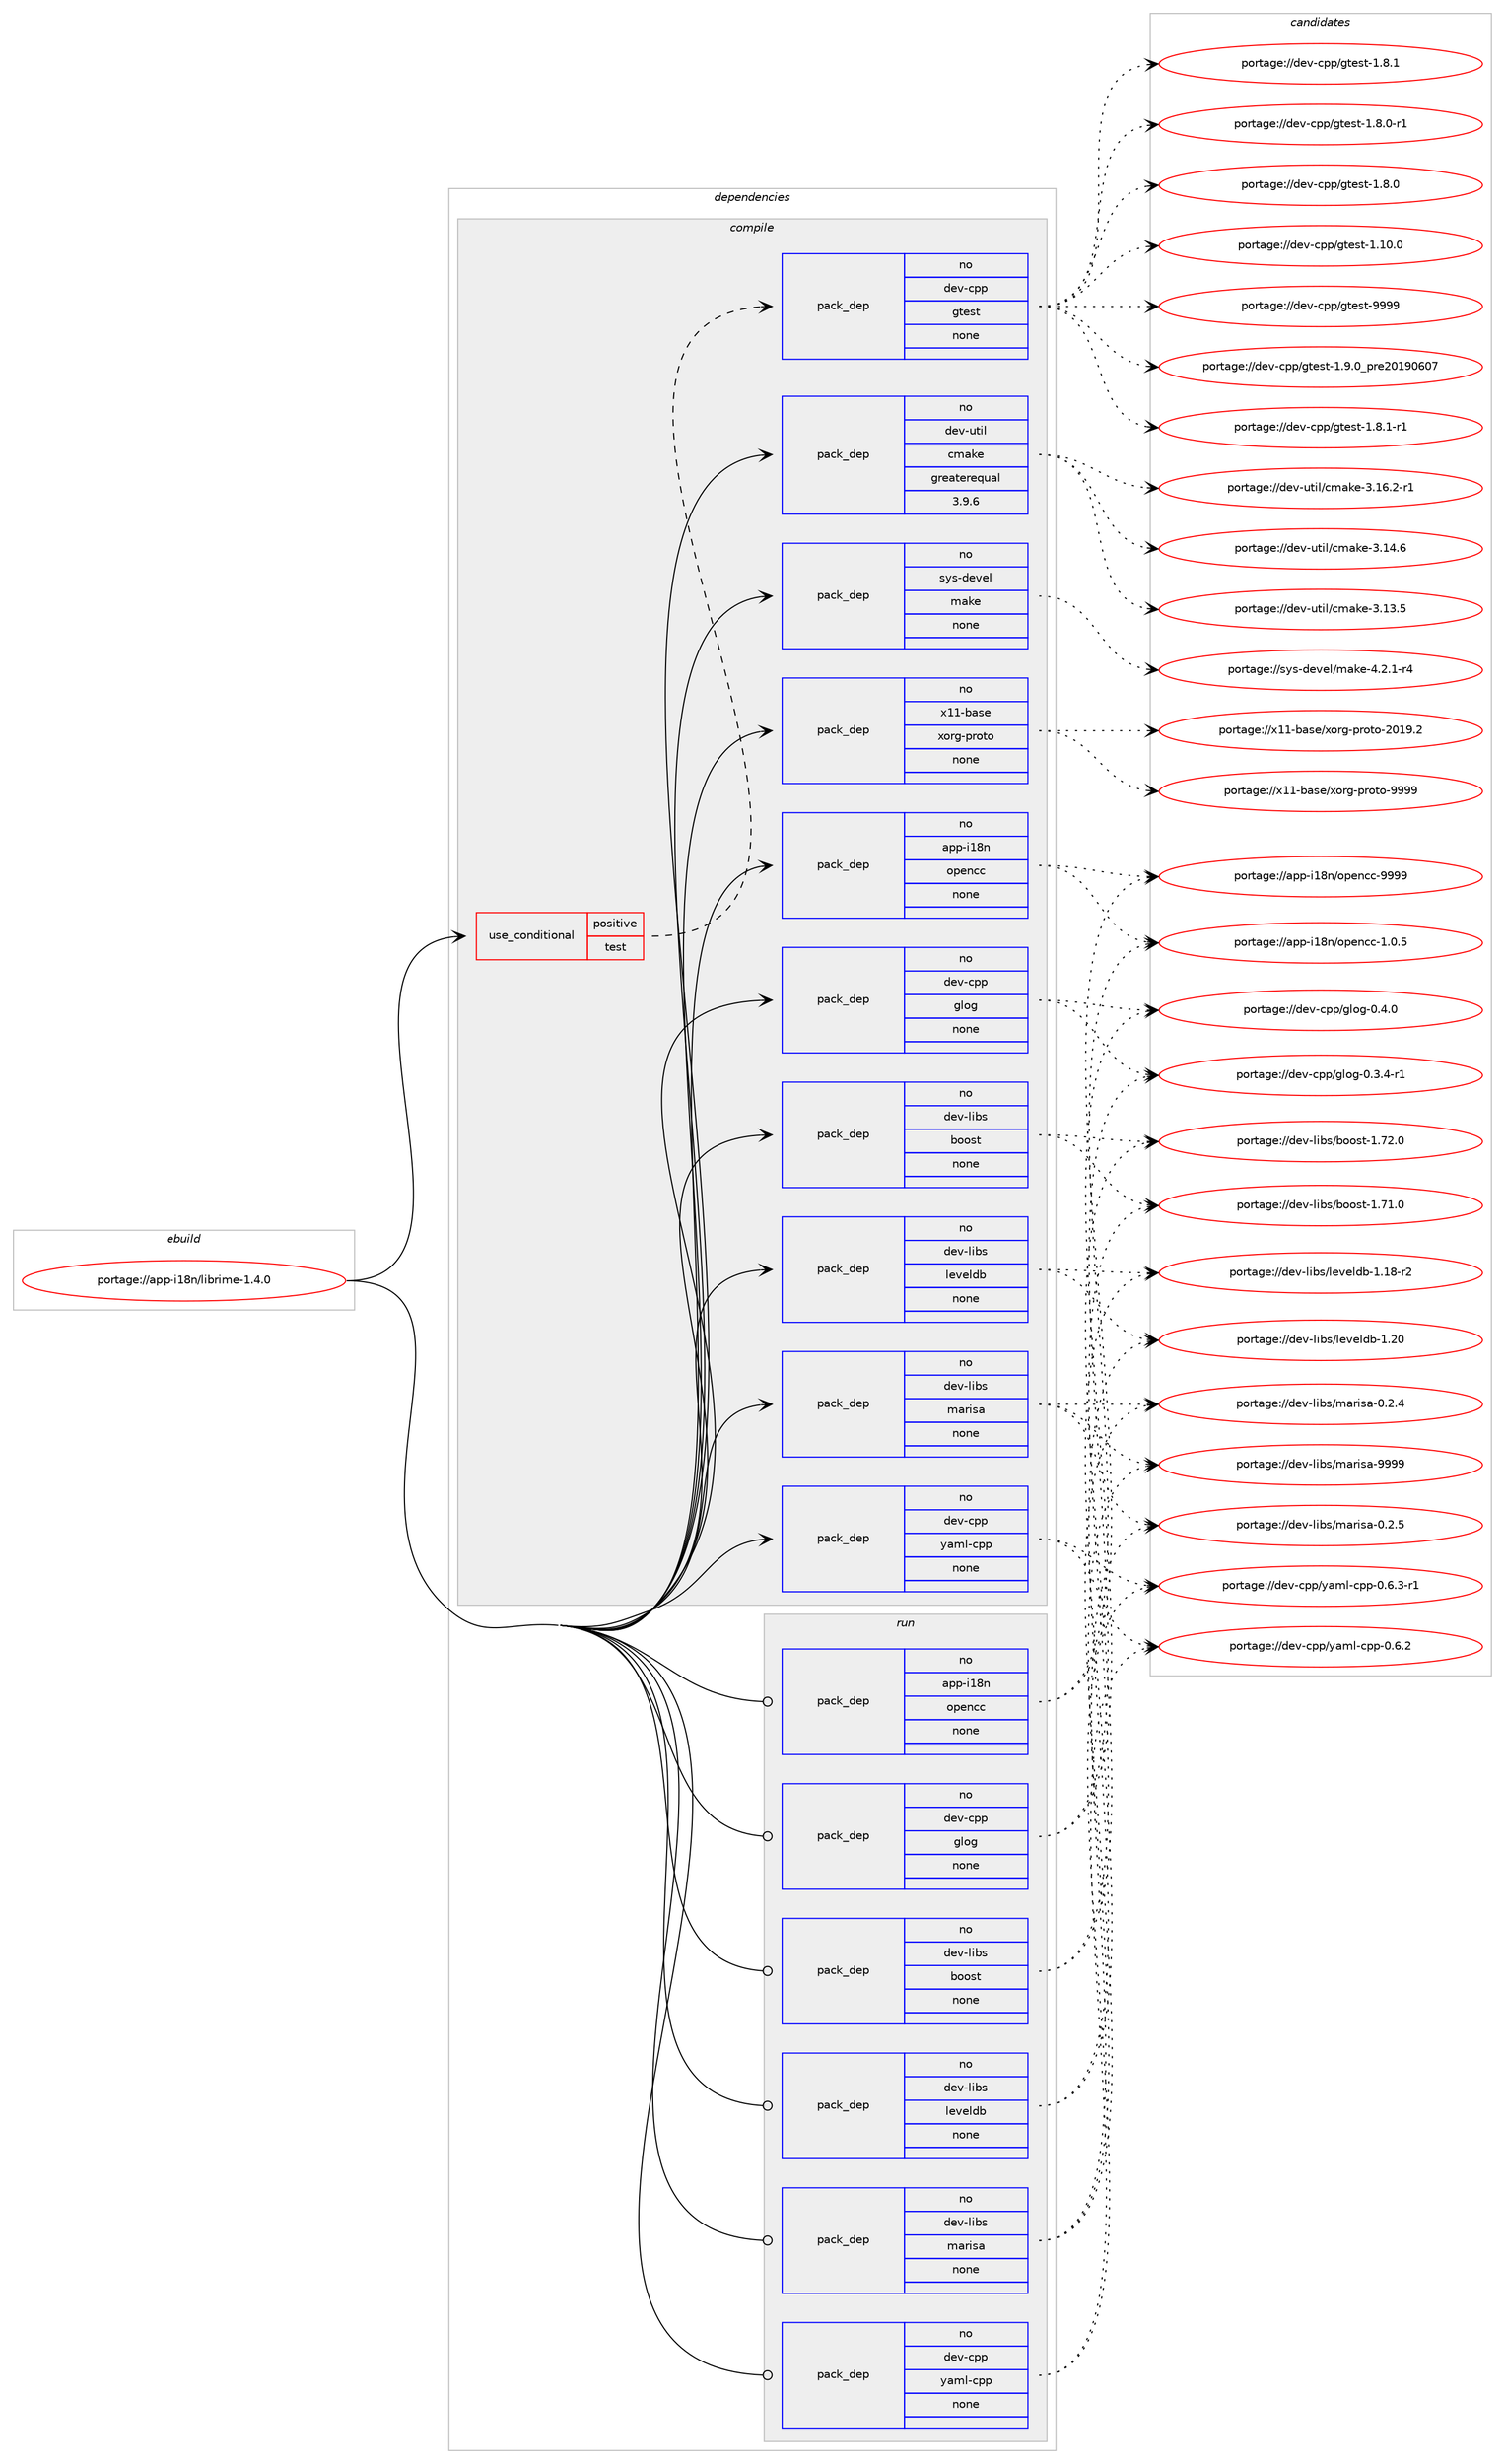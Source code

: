 digraph prolog {

# *************
# Graph options
# *************

newrank=true;
concentrate=true;
compound=true;
graph [rankdir=LR,fontname=Helvetica,fontsize=10,ranksep=1.5];#, ranksep=2.5, nodesep=0.2];
edge  [arrowhead=vee];
node  [fontname=Helvetica,fontsize=10];

# **********
# The ebuild
# **********

subgraph cluster_leftcol {
color=gray;
rank=same;
label=<<i>ebuild</i>>;
id [label="portage://app-i18n/librime-1.4.0", color=red, width=4, href="../app-i18n/librime-1.4.0.svg"];
}

# ****************
# The dependencies
# ****************

subgraph cluster_midcol {
color=gray;
label=<<i>dependencies</i>>;
subgraph cluster_compile {
fillcolor="#eeeeee";
style=filled;
label=<<i>compile</i>>;
subgraph cond144700 {
dependency617575 [label=<<TABLE BORDER="0" CELLBORDER="1" CELLSPACING="0" CELLPADDING="4"><TR><TD ROWSPAN="3" CELLPADDING="10">use_conditional</TD></TR><TR><TD>positive</TD></TR><TR><TD>test</TD></TR></TABLE>>, shape=none, color=red];
subgraph pack464588 {
dependency617576 [label=<<TABLE BORDER="0" CELLBORDER="1" CELLSPACING="0" CELLPADDING="4" WIDTH="220"><TR><TD ROWSPAN="6" CELLPADDING="30">pack_dep</TD></TR><TR><TD WIDTH="110">no</TD></TR><TR><TD>dev-cpp</TD></TR><TR><TD>gtest</TD></TR><TR><TD>none</TD></TR><TR><TD></TD></TR></TABLE>>, shape=none, color=blue];
}
dependency617575:e -> dependency617576:w [weight=20,style="dashed",arrowhead="vee"];
}
id:e -> dependency617575:w [weight=20,style="solid",arrowhead="vee"];
subgraph pack464589 {
dependency617577 [label=<<TABLE BORDER="0" CELLBORDER="1" CELLSPACING="0" CELLPADDING="4" WIDTH="220"><TR><TD ROWSPAN="6" CELLPADDING="30">pack_dep</TD></TR><TR><TD WIDTH="110">no</TD></TR><TR><TD>app-i18n</TD></TR><TR><TD>opencc</TD></TR><TR><TD>none</TD></TR><TR><TD></TD></TR></TABLE>>, shape=none, color=blue];
}
id:e -> dependency617577:w [weight=20,style="solid",arrowhead="vee"];
subgraph pack464590 {
dependency617578 [label=<<TABLE BORDER="0" CELLBORDER="1" CELLSPACING="0" CELLPADDING="4" WIDTH="220"><TR><TD ROWSPAN="6" CELLPADDING="30">pack_dep</TD></TR><TR><TD WIDTH="110">no</TD></TR><TR><TD>dev-cpp</TD></TR><TR><TD>glog</TD></TR><TR><TD>none</TD></TR><TR><TD></TD></TR></TABLE>>, shape=none, color=blue];
}
id:e -> dependency617578:w [weight=20,style="solid",arrowhead="vee"];
subgraph pack464591 {
dependency617579 [label=<<TABLE BORDER="0" CELLBORDER="1" CELLSPACING="0" CELLPADDING="4" WIDTH="220"><TR><TD ROWSPAN="6" CELLPADDING="30">pack_dep</TD></TR><TR><TD WIDTH="110">no</TD></TR><TR><TD>dev-cpp</TD></TR><TR><TD>yaml-cpp</TD></TR><TR><TD>none</TD></TR><TR><TD></TD></TR></TABLE>>, shape=none, color=blue];
}
id:e -> dependency617579:w [weight=20,style="solid",arrowhead="vee"];
subgraph pack464592 {
dependency617580 [label=<<TABLE BORDER="0" CELLBORDER="1" CELLSPACING="0" CELLPADDING="4" WIDTH="220"><TR><TD ROWSPAN="6" CELLPADDING="30">pack_dep</TD></TR><TR><TD WIDTH="110">no</TD></TR><TR><TD>dev-libs</TD></TR><TR><TD>boost</TD></TR><TR><TD>none</TD></TR><TR><TD></TD></TR></TABLE>>, shape=none, color=blue];
}
id:e -> dependency617580:w [weight=20,style="solid",arrowhead="vee"];
subgraph pack464593 {
dependency617581 [label=<<TABLE BORDER="0" CELLBORDER="1" CELLSPACING="0" CELLPADDING="4" WIDTH="220"><TR><TD ROWSPAN="6" CELLPADDING="30">pack_dep</TD></TR><TR><TD WIDTH="110">no</TD></TR><TR><TD>dev-libs</TD></TR><TR><TD>leveldb</TD></TR><TR><TD>none</TD></TR><TR><TD></TD></TR></TABLE>>, shape=none, color=blue];
}
id:e -> dependency617581:w [weight=20,style="solid",arrowhead="vee"];
subgraph pack464594 {
dependency617582 [label=<<TABLE BORDER="0" CELLBORDER="1" CELLSPACING="0" CELLPADDING="4" WIDTH="220"><TR><TD ROWSPAN="6" CELLPADDING="30">pack_dep</TD></TR><TR><TD WIDTH="110">no</TD></TR><TR><TD>dev-libs</TD></TR><TR><TD>marisa</TD></TR><TR><TD>none</TD></TR><TR><TD></TD></TR></TABLE>>, shape=none, color=blue];
}
id:e -> dependency617582:w [weight=20,style="solid",arrowhead="vee"];
subgraph pack464595 {
dependency617583 [label=<<TABLE BORDER="0" CELLBORDER="1" CELLSPACING="0" CELLPADDING="4" WIDTH="220"><TR><TD ROWSPAN="6" CELLPADDING="30">pack_dep</TD></TR><TR><TD WIDTH="110">no</TD></TR><TR><TD>dev-util</TD></TR><TR><TD>cmake</TD></TR><TR><TD>greaterequal</TD></TR><TR><TD>3.9.6</TD></TR></TABLE>>, shape=none, color=blue];
}
id:e -> dependency617583:w [weight=20,style="solid",arrowhead="vee"];
subgraph pack464596 {
dependency617584 [label=<<TABLE BORDER="0" CELLBORDER="1" CELLSPACING="0" CELLPADDING="4" WIDTH="220"><TR><TD ROWSPAN="6" CELLPADDING="30">pack_dep</TD></TR><TR><TD WIDTH="110">no</TD></TR><TR><TD>sys-devel</TD></TR><TR><TD>make</TD></TR><TR><TD>none</TD></TR><TR><TD></TD></TR></TABLE>>, shape=none, color=blue];
}
id:e -> dependency617584:w [weight=20,style="solid",arrowhead="vee"];
subgraph pack464597 {
dependency617585 [label=<<TABLE BORDER="0" CELLBORDER="1" CELLSPACING="0" CELLPADDING="4" WIDTH="220"><TR><TD ROWSPAN="6" CELLPADDING="30">pack_dep</TD></TR><TR><TD WIDTH="110">no</TD></TR><TR><TD>x11-base</TD></TR><TR><TD>xorg-proto</TD></TR><TR><TD>none</TD></TR><TR><TD></TD></TR></TABLE>>, shape=none, color=blue];
}
id:e -> dependency617585:w [weight=20,style="solid",arrowhead="vee"];
}
subgraph cluster_compileandrun {
fillcolor="#eeeeee";
style=filled;
label=<<i>compile and run</i>>;
}
subgraph cluster_run {
fillcolor="#eeeeee";
style=filled;
label=<<i>run</i>>;
subgraph pack464598 {
dependency617586 [label=<<TABLE BORDER="0" CELLBORDER="1" CELLSPACING="0" CELLPADDING="4" WIDTH="220"><TR><TD ROWSPAN="6" CELLPADDING="30">pack_dep</TD></TR><TR><TD WIDTH="110">no</TD></TR><TR><TD>app-i18n</TD></TR><TR><TD>opencc</TD></TR><TR><TD>none</TD></TR><TR><TD></TD></TR></TABLE>>, shape=none, color=blue];
}
id:e -> dependency617586:w [weight=20,style="solid",arrowhead="odot"];
subgraph pack464599 {
dependency617587 [label=<<TABLE BORDER="0" CELLBORDER="1" CELLSPACING="0" CELLPADDING="4" WIDTH="220"><TR><TD ROWSPAN="6" CELLPADDING="30">pack_dep</TD></TR><TR><TD WIDTH="110">no</TD></TR><TR><TD>dev-cpp</TD></TR><TR><TD>glog</TD></TR><TR><TD>none</TD></TR><TR><TD></TD></TR></TABLE>>, shape=none, color=blue];
}
id:e -> dependency617587:w [weight=20,style="solid",arrowhead="odot"];
subgraph pack464600 {
dependency617588 [label=<<TABLE BORDER="0" CELLBORDER="1" CELLSPACING="0" CELLPADDING="4" WIDTH="220"><TR><TD ROWSPAN="6" CELLPADDING="30">pack_dep</TD></TR><TR><TD WIDTH="110">no</TD></TR><TR><TD>dev-cpp</TD></TR><TR><TD>yaml-cpp</TD></TR><TR><TD>none</TD></TR><TR><TD></TD></TR></TABLE>>, shape=none, color=blue];
}
id:e -> dependency617588:w [weight=20,style="solid",arrowhead="odot"];
subgraph pack464601 {
dependency617589 [label=<<TABLE BORDER="0" CELLBORDER="1" CELLSPACING="0" CELLPADDING="4" WIDTH="220"><TR><TD ROWSPAN="6" CELLPADDING="30">pack_dep</TD></TR><TR><TD WIDTH="110">no</TD></TR><TR><TD>dev-libs</TD></TR><TR><TD>boost</TD></TR><TR><TD>none</TD></TR><TR><TD></TD></TR></TABLE>>, shape=none, color=blue];
}
id:e -> dependency617589:w [weight=20,style="solid",arrowhead="odot"];
subgraph pack464602 {
dependency617590 [label=<<TABLE BORDER="0" CELLBORDER="1" CELLSPACING="0" CELLPADDING="4" WIDTH="220"><TR><TD ROWSPAN="6" CELLPADDING="30">pack_dep</TD></TR><TR><TD WIDTH="110">no</TD></TR><TR><TD>dev-libs</TD></TR><TR><TD>leveldb</TD></TR><TR><TD>none</TD></TR><TR><TD></TD></TR></TABLE>>, shape=none, color=blue];
}
id:e -> dependency617590:w [weight=20,style="solid",arrowhead="odot"];
subgraph pack464603 {
dependency617591 [label=<<TABLE BORDER="0" CELLBORDER="1" CELLSPACING="0" CELLPADDING="4" WIDTH="220"><TR><TD ROWSPAN="6" CELLPADDING="30">pack_dep</TD></TR><TR><TD WIDTH="110">no</TD></TR><TR><TD>dev-libs</TD></TR><TR><TD>marisa</TD></TR><TR><TD>none</TD></TR><TR><TD></TD></TR></TABLE>>, shape=none, color=blue];
}
id:e -> dependency617591:w [weight=20,style="solid",arrowhead="odot"];
}
}

# **************
# The candidates
# **************

subgraph cluster_choices {
rank=same;
color=gray;
label=<<i>candidates</i>>;

subgraph choice464588 {
color=black;
nodesep=1;
choice1001011184599112112471031161011151164557575757 [label="portage://dev-cpp/gtest-9999", color=red, width=4,href="../dev-cpp/gtest-9999.svg"];
choice100101118459911211247103116101115116454946574648951121141015048495748544855 [label="portage://dev-cpp/gtest-1.9.0_pre20190607", color=red, width=4,href="../dev-cpp/gtest-1.9.0_pre20190607.svg"];
choice1001011184599112112471031161011151164549465646494511449 [label="portage://dev-cpp/gtest-1.8.1-r1", color=red, width=4,href="../dev-cpp/gtest-1.8.1-r1.svg"];
choice100101118459911211247103116101115116454946564649 [label="portage://dev-cpp/gtest-1.8.1", color=red, width=4,href="../dev-cpp/gtest-1.8.1.svg"];
choice1001011184599112112471031161011151164549465646484511449 [label="portage://dev-cpp/gtest-1.8.0-r1", color=red, width=4,href="../dev-cpp/gtest-1.8.0-r1.svg"];
choice100101118459911211247103116101115116454946564648 [label="portage://dev-cpp/gtest-1.8.0", color=red, width=4,href="../dev-cpp/gtest-1.8.0.svg"];
choice10010111845991121124710311610111511645494649484648 [label="portage://dev-cpp/gtest-1.10.0", color=red, width=4,href="../dev-cpp/gtest-1.10.0.svg"];
dependency617576:e -> choice1001011184599112112471031161011151164557575757:w [style=dotted,weight="100"];
dependency617576:e -> choice100101118459911211247103116101115116454946574648951121141015048495748544855:w [style=dotted,weight="100"];
dependency617576:e -> choice1001011184599112112471031161011151164549465646494511449:w [style=dotted,weight="100"];
dependency617576:e -> choice100101118459911211247103116101115116454946564649:w [style=dotted,weight="100"];
dependency617576:e -> choice1001011184599112112471031161011151164549465646484511449:w [style=dotted,weight="100"];
dependency617576:e -> choice100101118459911211247103116101115116454946564648:w [style=dotted,weight="100"];
dependency617576:e -> choice10010111845991121124710311610111511645494649484648:w [style=dotted,weight="100"];
}
subgraph choice464589 {
color=black;
nodesep=1;
choice971121124510549561104711111210111099994557575757 [label="portage://app-i18n/opencc-9999", color=red, width=4,href="../app-i18n/opencc-9999.svg"];
choice97112112451054956110471111121011109999454946484653 [label="portage://app-i18n/opencc-1.0.5", color=red, width=4,href="../app-i18n/opencc-1.0.5.svg"];
dependency617577:e -> choice971121124510549561104711111210111099994557575757:w [style=dotted,weight="100"];
dependency617577:e -> choice97112112451054956110471111121011109999454946484653:w [style=dotted,weight="100"];
}
subgraph choice464590 {
color=black;
nodesep=1;
choice100101118459911211247103108111103454846524648 [label="portage://dev-cpp/glog-0.4.0", color=red, width=4,href="../dev-cpp/glog-0.4.0.svg"];
choice1001011184599112112471031081111034548465146524511449 [label="portage://dev-cpp/glog-0.3.4-r1", color=red, width=4,href="../dev-cpp/glog-0.3.4-r1.svg"];
dependency617578:e -> choice100101118459911211247103108111103454846524648:w [style=dotted,weight="100"];
dependency617578:e -> choice1001011184599112112471031081111034548465146524511449:w [style=dotted,weight="100"];
}
subgraph choice464591 {
color=black;
nodesep=1;
choice1001011184599112112471219710910845991121124548465446514511449 [label="portage://dev-cpp/yaml-cpp-0.6.3-r1", color=red, width=4,href="../dev-cpp/yaml-cpp-0.6.3-r1.svg"];
choice100101118459911211247121971091084599112112454846544650 [label="portage://dev-cpp/yaml-cpp-0.6.2", color=red, width=4,href="../dev-cpp/yaml-cpp-0.6.2.svg"];
dependency617579:e -> choice1001011184599112112471219710910845991121124548465446514511449:w [style=dotted,weight="100"];
dependency617579:e -> choice100101118459911211247121971091084599112112454846544650:w [style=dotted,weight="100"];
}
subgraph choice464592 {
color=black;
nodesep=1;
choice1001011184510810598115479811111111511645494655504648 [label="portage://dev-libs/boost-1.72.0", color=red, width=4,href="../dev-libs/boost-1.72.0.svg"];
choice1001011184510810598115479811111111511645494655494648 [label="portage://dev-libs/boost-1.71.0", color=red, width=4,href="../dev-libs/boost-1.71.0.svg"];
dependency617580:e -> choice1001011184510810598115479811111111511645494655504648:w [style=dotted,weight="100"];
dependency617580:e -> choice1001011184510810598115479811111111511645494655494648:w [style=dotted,weight="100"];
}
subgraph choice464593 {
color=black;
nodesep=1;
choice100101118451081059811547108101118101108100984549465048 [label="portage://dev-libs/leveldb-1.20", color=red, width=4,href="../dev-libs/leveldb-1.20.svg"];
choice1001011184510810598115471081011181011081009845494649564511450 [label="portage://dev-libs/leveldb-1.18-r2", color=red, width=4,href="../dev-libs/leveldb-1.18-r2.svg"];
dependency617581:e -> choice100101118451081059811547108101118101108100984549465048:w [style=dotted,weight="100"];
dependency617581:e -> choice1001011184510810598115471081011181011081009845494649564511450:w [style=dotted,weight="100"];
}
subgraph choice464594 {
color=black;
nodesep=1;
choice10010111845108105981154710997114105115974557575757 [label="portage://dev-libs/marisa-9999", color=red, width=4,href="../dev-libs/marisa-9999.svg"];
choice1001011184510810598115471099711410511597454846504653 [label="portage://dev-libs/marisa-0.2.5", color=red, width=4,href="../dev-libs/marisa-0.2.5.svg"];
choice1001011184510810598115471099711410511597454846504652 [label="portage://dev-libs/marisa-0.2.4", color=red, width=4,href="../dev-libs/marisa-0.2.4.svg"];
dependency617582:e -> choice10010111845108105981154710997114105115974557575757:w [style=dotted,weight="100"];
dependency617582:e -> choice1001011184510810598115471099711410511597454846504653:w [style=dotted,weight="100"];
dependency617582:e -> choice1001011184510810598115471099711410511597454846504652:w [style=dotted,weight="100"];
}
subgraph choice464595 {
color=black;
nodesep=1;
choice10010111845117116105108479910997107101455146495446504511449 [label="portage://dev-util/cmake-3.16.2-r1", color=red, width=4,href="../dev-util/cmake-3.16.2-r1.svg"];
choice1001011184511711610510847991099710710145514649524654 [label="portage://dev-util/cmake-3.14.6", color=red, width=4,href="../dev-util/cmake-3.14.6.svg"];
choice1001011184511711610510847991099710710145514649514653 [label="portage://dev-util/cmake-3.13.5", color=red, width=4,href="../dev-util/cmake-3.13.5.svg"];
dependency617583:e -> choice10010111845117116105108479910997107101455146495446504511449:w [style=dotted,weight="100"];
dependency617583:e -> choice1001011184511711610510847991099710710145514649524654:w [style=dotted,weight="100"];
dependency617583:e -> choice1001011184511711610510847991099710710145514649514653:w [style=dotted,weight="100"];
}
subgraph choice464596 {
color=black;
nodesep=1;
choice1151211154510010111810110847109971071014552465046494511452 [label="portage://sys-devel/make-4.2.1-r4", color=red, width=4,href="../sys-devel/make-4.2.1-r4.svg"];
dependency617584:e -> choice1151211154510010111810110847109971071014552465046494511452:w [style=dotted,weight="100"];
}
subgraph choice464597 {
color=black;
nodesep=1;
choice120494945989711510147120111114103451121141111161114557575757 [label="portage://x11-base/xorg-proto-9999", color=red, width=4,href="../x11-base/xorg-proto-9999.svg"];
choice1204949459897115101471201111141034511211411111611145504849574650 [label="portage://x11-base/xorg-proto-2019.2", color=red, width=4,href="../x11-base/xorg-proto-2019.2.svg"];
dependency617585:e -> choice120494945989711510147120111114103451121141111161114557575757:w [style=dotted,weight="100"];
dependency617585:e -> choice1204949459897115101471201111141034511211411111611145504849574650:w [style=dotted,weight="100"];
}
subgraph choice464598 {
color=black;
nodesep=1;
choice971121124510549561104711111210111099994557575757 [label="portage://app-i18n/opencc-9999", color=red, width=4,href="../app-i18n/opencc-9999.svg"];
choice97112112451054956110471111121011109999454946484653 [label="portage://app-i18n/opencc-1.0.5", color=red, width=4,href="../app-i18n/opencc-1.0.5.svg"];
dependency617586:e -> choice971121124510549561104711111210111099994557575757:w [style=dotted,weight="100"];
dependency617586:e -> choice97112112451054956110471111121011109999454946484653:w [style=dotted,weight="100"];
}
subgraph choice464599 {
color=black;
nodesep=1;
choice100101118459911211247103108111103454846524648 [label="portage://dev-cpp/glog-0.4.0", color=red, width=4,href="../dev-cpp/glog-0.4.0.svg"];
choice1001011184599112112471031081111034548465146524511449 [label="portage://dev-cpp/glog-0.3.4-r1", color=red, width=4,href="../dev-cpp/glog-0.3.4-r1.svg"];
dependency617587:e -> choice100101118459911211247103108111103454846524648:w [style=dotted,weight="100"];
dependency617587:e -> choice1001011184599112112471031081111034548465146524511449:w [style=dotted,weight="100"];
}
subgraph choice464600 {
color=black;
nodesep=1;
choice1001011184599112112471219710910845991121124548465446514511449 [label="portage://dev-cpp/yaml-cpp-0.6.3-r1", color=red, width=4,href="../dev-cpp/yaml-cpp-0.6.3-r1.svg"];
choice100101118459911211247121971091084599112112454846544650 [label="portage://dev-cpp/yaml-cpp-0.6.2", color=red, width=4,href="../dev-cpp/yaml-cpp-0.6.2.svg"];
dependency617588:e -> choice1001011184599112112471219710910845991121124548465446514511449:w [style=dotted,weight="100"];
dependency617588:e -> choice100101118459911211247121971091084599112112454846544650:w [style=dotted,weight="100"];
}
subgraph choice464601 {
color=black;
nodesep=1;
choice1001011184510810598115479811111111511645494655504648 [label="portage://dev-libs/boost-1.72.0", color=red, width=4,href="../dev-libs/boost-1.72.0.svg"];
choice1001011184510810598115479811111111511645494655494648 [label="portage://dev-libs/boost-1.71.0", color=red, width=4,href="../dev-libs/boost-1.71.0.svg"];
dependency617589:e -> choice1001011184510810598115479811111111511645494655504648:w [style=dotted,weight="100"];
dependency617589:e -> choice1001011184510810598115479811111111511645494655494648:w [style=dotted,weight="100"];
}
subgraph choice464602 {
color=black;
nodesep=1;
choice100101118451081059811547108101118101108100984549465048 [label="portage://dev-libs/leveldb-1.20", color=red, width=4,href="../dev-libs/leveldb-1.20.svg"];
choice1001011184510810598115471081011181011081009845494649564511450 [label="portage://dev-libs/leveldb-1.18-r2", color=red, width=4,href="../dev-libs/leveldb-1.18-r2.svg"];
dependency617590:e -> choice100101118451081059811547108101118101108100984549465048:w [style=dotted,weight="100"];
dependency617590:e -> choice1001011184510810598115471081011181011081009845494649564511450:w [style=dotted,weight="100"];
}
subgraph choice464603 {
color=black;
nodesep=1;
choice10010111845108105981154710997114105115974557575757 [label="portage://dev-libs/marisa-9999", color=red, width=4,href="../dev-libs/marisa-9999.svg"];
choice1001011184510810598115471099711410511597454846504653 [label="portage://dev-libs/marisa-0.2.5", color=red, width=4,href="../dev-libs/marisa-0.2.5.svg"];
choice1001011184510810598115471099711410511597454846504652 [label="portage://dev-libs/marisa-0.2.4", color=red, width=4,href="../dev-libs/marisa-0.2.4.svg"];
dependency617591:e -> choice10010111845108105981154710997114105115974557575757:w [style=dotted,weight="100"];
dependency617591:e -> choice1001011184510810598115471099711410511597454846504653:w [style=dotted,weight="100"];
dependency617591:e -> choice1001011184510810598115471099711410511597454846504652:w [style=dotted,weight="100"];
}
}

}
